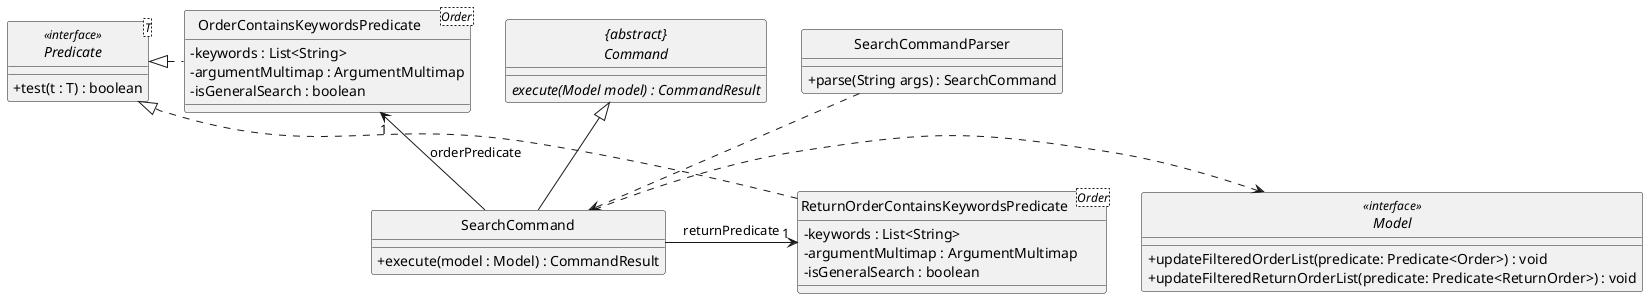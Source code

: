 @startuml
skinparam backgroundColor #ffffff
skinparam classAttributeIconSize 0
hide circle

"{abstract}\nCommand" <|-- SearchCommand
ReturnOrderContainsKeywordsPredicate "1" <-left- SearchCommand : returnPredicate
ReturnOrderContainsKeywordsPredicate -[dashed]-|> Predicate
OrderContainsKeywordsPredicate "1" <-down- SearchCommand : orderPredicate
OrderContainsKeywordsPredicate -[dashed]left-|> Predicate
SearchCommand .right.> Model
SearchCommandParser .down.> SearchCommand

abstract class "{abstract}\nCommand" {
    {abstract} execute(Model model) : CommandResult
}

class SearchCommand {
    'Methods of SearchCommand
    + execute(model : Model) : CommandResult
}

interface Model <<interface>> {
    + updateFilteredOrderList(predicate: Predicate<Order>) : void
    + updateFilteredReturnOrderList(predicate: Predicate<ReturnOrder>) : void
}

class OrderContainsKeywordsPredicate<Order> {
    'Fields of OrderContainsKeywordsPredicate
    - keywords : List<String>
    - argumentMultimap : ArgumentMultimap
    - isGeneralSearch : boolean

    'Methods of OrderContainsKeywordsPredicate
}

class ReturnOrderContainsKeywordsPredicate<Order> {
    'Fields of ReturnOrderContainsKeywordsPredicate
    - keywords : List<String>
    - argumentMultimap : ArgumentMultimap
    - isGeneralSearch : boolean
}

interface Predicate<T> <<interface>> {
    'Interface Methods
    + test(t : T) : boolean
}

class SearchCommandParser {
    + parse(String args) : SearchCommand
}

@enduml

